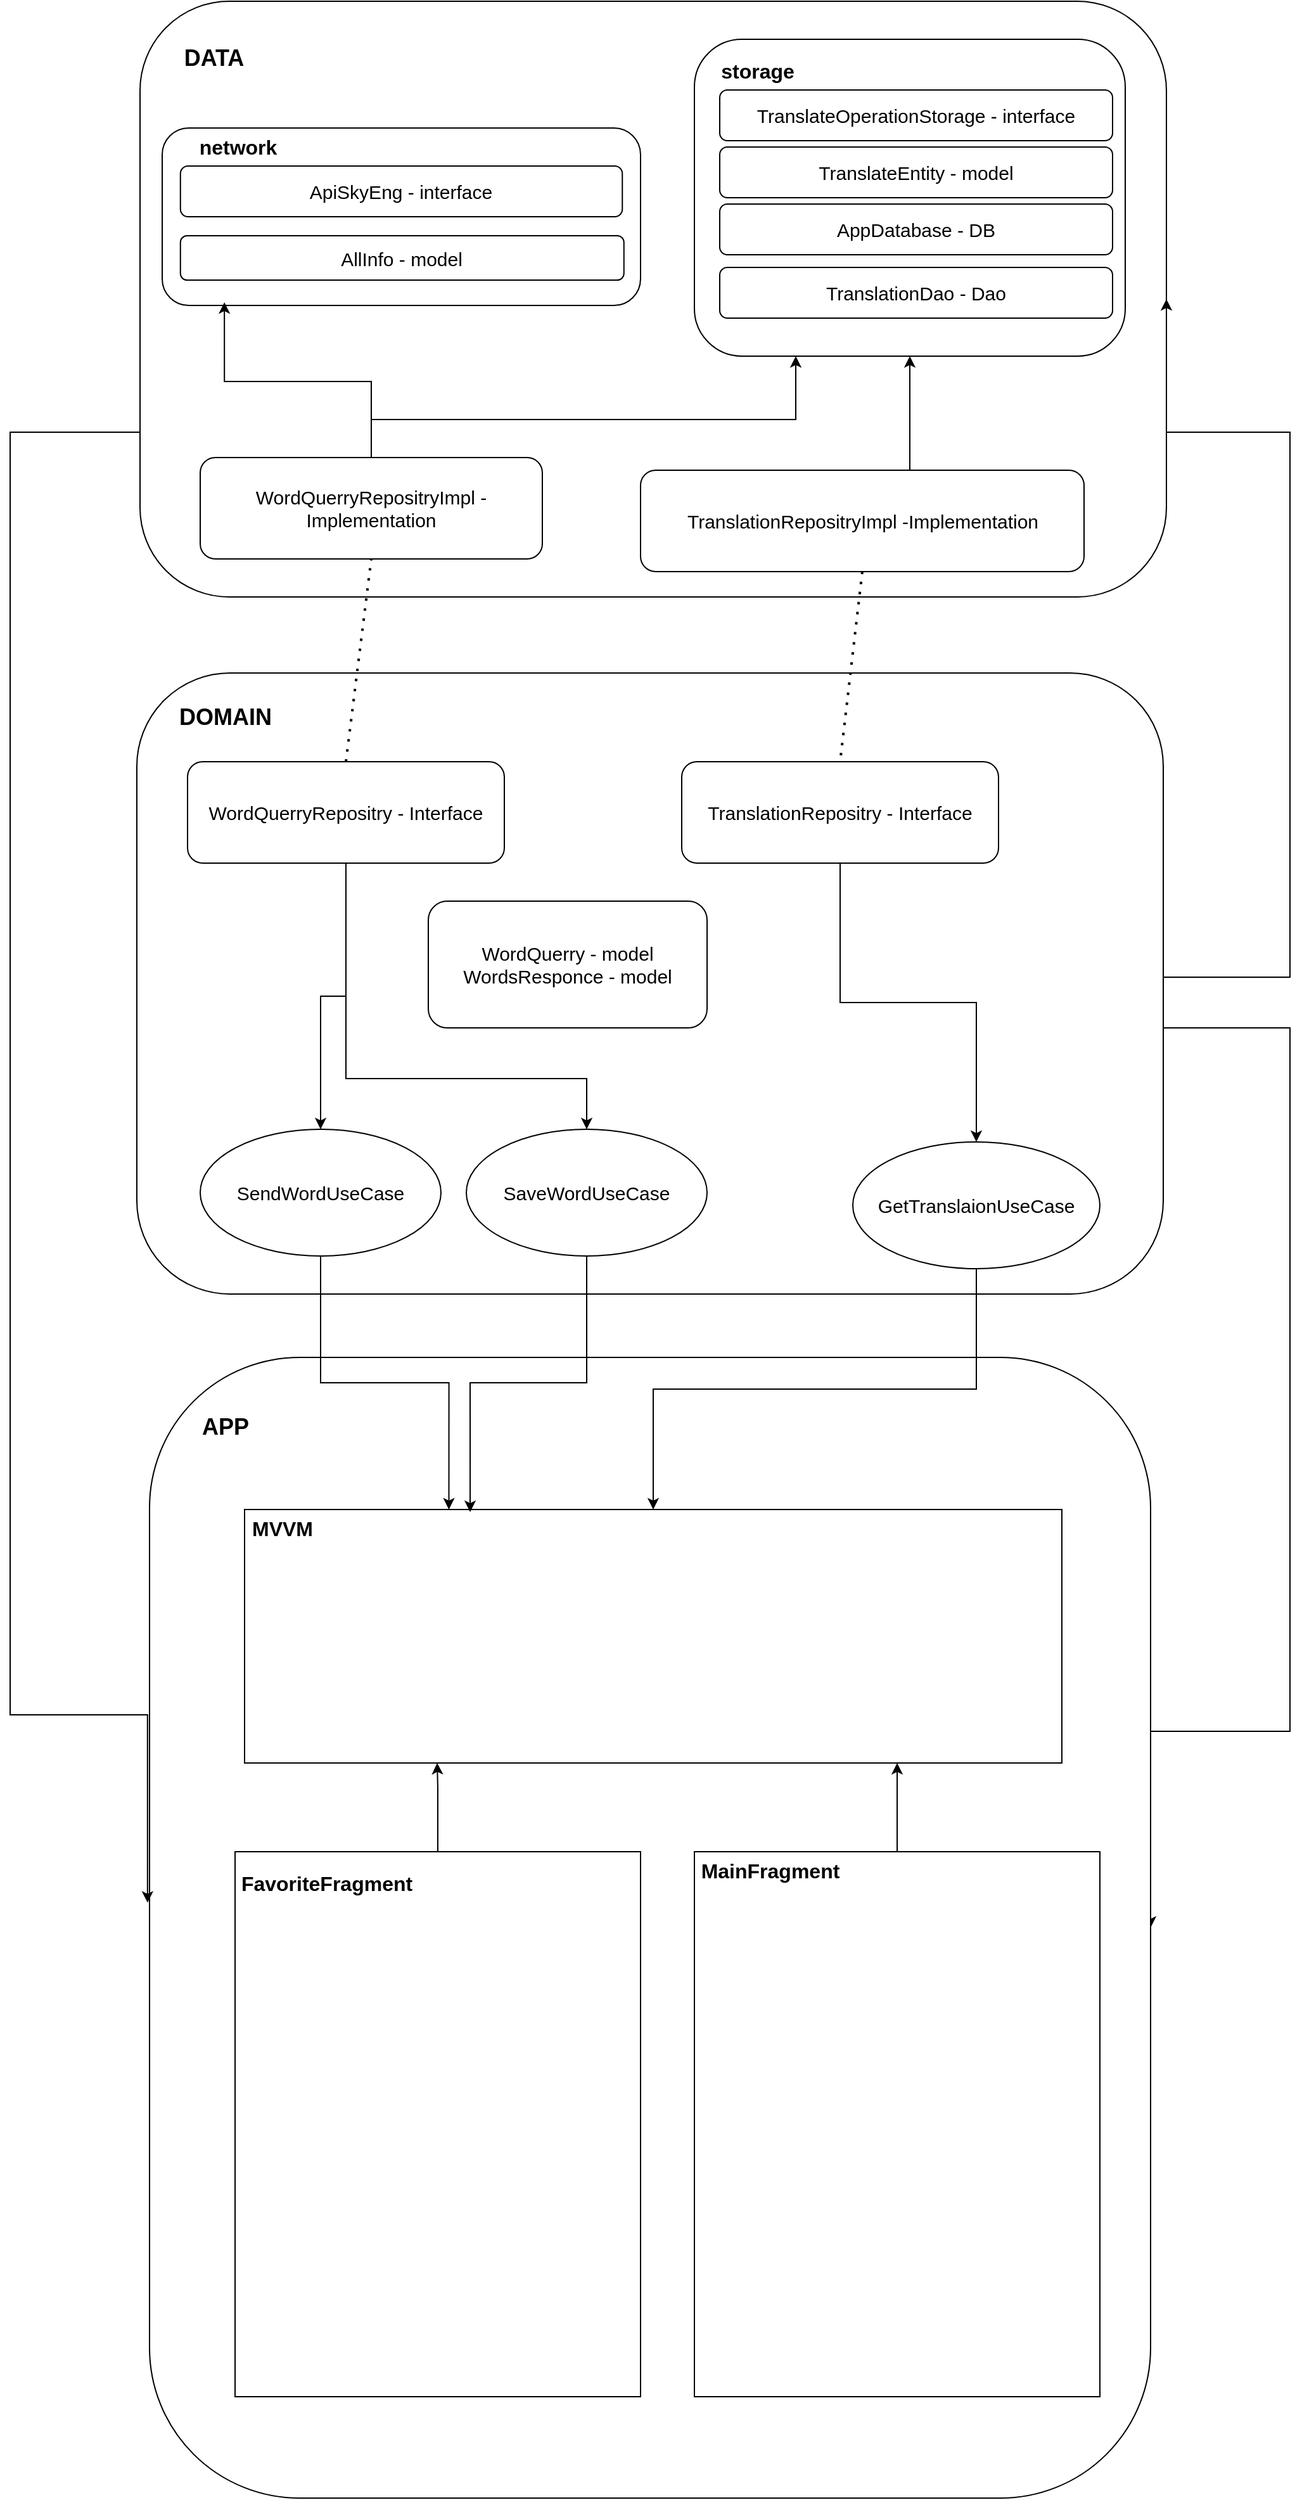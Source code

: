 <mxfile version="24.4.4" type="device">
  <diagram id="1bd0PjWaaaJUznnthjGX" name="Page-1">
    <mxGraphModel dx="1644" dy="1897" grid="1" gridSize="10" guides="1" tooltips="1" connect="1" arrows="1" fold="1" page="1" pageScale="1" pageWidth="850" pageHeight="1100" math="0" shadow="0">
      <root>
        <mxCell id="0" />
        <mxCell id="1" parent="0" />
        <mxCell id="LZ-k2jaxiD31yQg6w45P-14" value="" style="rounded=1;whiteSpace=wrap;html=1;" parent="1" vertex="1">
          <mxGeometry x="105" y="440" width="250" height="120" as="geometry" />
        </mxCell>
        <mxCell id="8oJ6PFNNN3YRL2dfp5-8-1" value="" style="rounded=1;whiteSpace=wrap;html=1;" parent="1" vertex="1">
          <mxGeometry x="-147.5" y="-140" width="810" height="470" as="geometry" />
        </mxCell>
        <mxCell id="8oJ6PFNNN3YRL2dfp5-8-2" value="&lt;b style=&quot;font-size: 18px;&quot;&gt;DATA&lt;/b&gt;" style="text;html=1;align=center;verticalAlign=middle;whiteSpace=wrap;rounded=0;fontSize=18;" parent="1" vertex="1">
          <mxGeometry x="-118.75" y="-110" width="60" height="30" as="geometry" />
        </mxCell>
        <mxCell id="LZ-k2jaxiD31yQg6w45P-18" style="edgeStyle=orthogonalEdgeStyle;rounded=0;orthogonalLoop=1;jettySize=auto;html=1;entryX=1;entryY=0.5;entryDx=0;entryDy=0;" parent="1" source="8oJ6PFNNN3YRL2dfp5-8-4" target="8oJ6PFNNN3YRL2dfp5-8-6" edge="1">
          <mxGeometry relative="1" as="geometry">
            <Array as="points">
              <mxPoint x="760" y="670" />
              <mxPoint x="760" y="1225" />
            </Array>
          </mxGeometry>
        </mxCell>
        <mxCell id="LZ-k2jaxiD31yQg6w45P-19" style="edgeStyle=orthogonalEdgeStyle;rounded=0;orthogonalLoop=1;jettySize=auto;html=1;entryX=1;entryY=0.5;entryDx=0;entryDy=0;" parent="1" source="8oJ6PFNNN3YRL2dfp5-8-4" target="8oJ6PFNNN3YRL2dfp5-8-1" edge="1">
          <mxGeometry relative="1" as="geometry">
            <Array as="points">
              <mxPoint x="760" y="630" />
              <mxPoint x="760" y="200" />
            </Array>
          </mxGeometry>
        </mxCell>
        <mxCell id="8oJ6PFNNN3YRL2dfp5-8-4" value="" style="rounded=1;whiteSpace=wrap;html=1;" parent="1" vertex="1">
          <mxGeometry x="-150" y="390" width="810" height="490" as="geometry" />
        </mxCell>
        <mxCell id="8oJ6PFNNN3YRL2dfp5-8-5" value="&lt;b style=&quot;font-size: 18px;&quot;&gt;DOMAIN&lt;/b&gt;" style="text;html=1;align=center;verticalAlign=middle;whiteSpace=wrap;rounded=0;fontSize=18;" parent="1" vertex="1">
          <mxGeometry x="-110" y="410" width="60" height="30" as="geometry" />
        </mxCell>
        <mxCell id="8oJ6PFNNN3YRL2dfp5-8-6" value="" style="rounded=1;whiteSpace=wrap;html=1;" parent="1" vertex="1">
          <mxGeometry x="-140" y="930" width="790" height="900" as="geometry" />
        </mxCell>
        <mxCell id="8oJ6PFNNN3YRL2dfp5-8-7" value="&lt;b style=&quot;font-size: 18px;&quot;&gt;APP&lt;/b&gt;" style="text;html=1;align=center;verticalAlign=middle;whiteSpace=wrap;rounded=0;fontSize=18;" parent="1" vertex="1">
          <mxGeometry x="-110" y="970" width="60" height="30" as="geometry" />
        </mxCell>
        <mxCell id="8oJ6PFNNN3YRL2dfp5-8-11" value="" style="rounded=0;whiteSpace=wrap;html=1;" parent="1" vertex="1">
          <mxGeometry x="-65" y="1050" width="645" height="200" as="geometry" />
        </mxCell>
        <mxCell id="8oJ6PFNNN3YRL2dfp5-8-13" value="&lt;b&gt;&lt;font style=&quot;font-size: 16px;&quot;&gt;MVVM&lt;/font&gt;&lt;/b&gt;" style="text;html=1;align=center;verticalAlign=middle;whiteSpace=wrap;rounded=0;" parent="1" vertex="1">
          <mxGeometry x="-65" y="1050" width="60" height="30" as="geometry" />
        </mxCell>
        <mxCell id="LZ-k2jaxiD31yQg6w45P-24" style="edgeStyle=orthogonalEdgeStyle;rounded=0;orthogonalLoop=1;jettySize=auto;html=1;" parent="1" source="8oJ6PFNNN3YRL2dfp5-8-14" target="8oJ6PFNNN3YRL2dfp5-8-11" edge="1">
          <mxGeometry relative="1" as="geometry">
            <Array as="points">
              <mxPoint x="250" y="1170" />
              <mxPoint x="250" y="1170" />
            </Array>
          </mxGeometry>
        </mxCell>
        <mxCell id="8oJ6PFNNN3YRL2dfp5-8-14" value="" style="rounded=0;whiteSpace=wrap;html=1;" parent="1" vertex="1">
          <mxGeometry x="290" y="1320" width="320" height="430" as="geometry" />
        </mxCell>
        <mxCell id="8oJ6PFNNN3YRL2dfp5-8-15" value="&lt;b&gt;&lt;font style=&quot;font-size: 16px;&quot;&gt;MainFragment&lt;/font&gt;&lt;/b&gt;" style="text;html=1;align=center;verticalAlign=middle;whiteSpace=wrap;rounded=0;" parent="1" vertex="1">
          <mxGeometry x="320" y="1320" width="60" height="30" as="geometry" />
        </mxCell>
        <mxCell id="LZ-k2jaxiD31yQg6w45P-22" style="edgeStyle=orthogonalEdgeStyle;rounded=0;orthogonalLoop=1;jettySize=auto;html=1;entryX=0.25;entryY=0;entryDx=0;entryDy=0;" parent="1" source="LZ-k2jaxiD31yQg6w45P-1" target="8oJ6PFNNN3YRL2dfp5-8-11" edge="1">
          <mxGeometry relative="1" as="geometry" />
        </mxCell>
        <mxCell id="LZ-k2jaxiD31yQg6w45P-1" value="&lt;span style=&quot;font-size: 15px;&quot;&gt;SendWordUseCase&lt;/span&gt;" style="ellipse;whiteSpace=wrap;html=1;" parent="1" vertex="1">
          <mxGeometry x="-100" y="750" width="190" height="100" as="geometry" />
        </mxCell>
        <mxCell id="LZ-k2jaxiD31yQg6w45P-23" style="edgeStyle=orthogonalEdgeStyle;rounded=0;orthogonalLoop=1;jettySize=auto;html=1;" parent="1" source="LZ-k2jaxiD31yQg6w45P-2" target="8oJ6PFNNN3YRL2dfp5-8-11" edge="1">
          <mxGeometry relative="1" as="geometry" />
        </mxCell>
        <mxCell id="LZ-k2jaxiD31yQg6w45P-2" value="&lt;span style=&quot;font-size: 15px;&quot;&gt;GetTranslaionUseCase&lt;/span&gt;" style="ellipse;whiteSpace=wrap;html=1;" parent="1" vertex="1">
          <mxGeometry x="415" y="760" width="195" height="100" as="geometry" />
        </mxCell>
        <mxCell id="vjC1YBv4b4KqKveLG_Pk-12" style="edgeStyle=orthogonalEdgeStyle;rounded=0;orthogonalLoop=1;jettySize=auto;html=1;" edge="1" parent="1" source="LZ-k2jaxiD31yQg6w45P-10" target="LZ-k2jaxiD31yQg6w45P-31">
          <mxGeometry relative="1" as="geometry">
            <Array as="points">
              <mxPoint x="35" y="190" />
              <mxPoint x="370" y="190" />
            </Array>
          </mxGeometry>
        </mxCell>
        <mxCell id="LZ-k2jaxiD31yQg6w45P-10" value="&lt;span style=&quot;font-size: 15px;&quot;&gt;WordQuerry&lt;/span&gt;&lt;span style=&quot;background-color: initial; font-size: 15px;&quot;&gt;Repositry&lt;/span&gt;&lt;span style=&quot;font-size: 15px;&quot;&gt;Impl -Implementation&lt;/span&gt;" style="rounded=1;whiteSpace=wrap;html=1;" parent="1" vertex="1">
          <mxGeometry x="-100" y="220" width="270" height="80" as="geometry" />
        </mxCell>
        <mxCell id="LZ-k2jaxiD31yQg6w45P-20" style="edgeStyle=orthogonalEdgeStyle;rounded=0;orthogonalLoop=1;jettySize=auto;html=1;" parent="1" source="LZ-k2jaxiD31yQg6w45P-11" target="LZ-k2jaxiD31yQg6w45P-1" edge="1">
          <mxGeometry relative="1" as="geometry" />
        </mxCell>
        <mxCell id="vjC1YBv4b4KqKveLG_Pk-17" style="edgeStyle=orthogonalEdgeStyle;rounded=0;orthogonalLoop=1;jettySize=auto;html=1;" edge="1" parent="1" source="LZ-k2jaxiD31yQg6w45P-11" target="vjC1YBv4b4KqKveLG_Pk-15">
          <mxGeometry relative="1" as="geometry">
            <Array as="points">
              <mxPoint x="15" y="710" />
              <mxPoint x="205" y="710" />
            </Array>
          </mxGeometry>
        </mxCell>
        <mxCell id="LZ-k2jaxiD31yQg6w45P-11" value="&lt;span style=&quot;font-size: 15px;&quot;&gt;WordQuerry&lt;/span&gt;&lt;span style=&quot;font-size: 15px; background-color: initial;&quot;&gt;Repositry - Interface&lt;/span&gt;" style="rounded=1;whiteSpace=wrap;html=1;" parent="1" vertex="1">
          <mxGeometry x="-110" y="460" width="250" height="80" as="geometry" />
        </mxCell>
        <mxCell id="LZ-k2jaxiD31yQg6w45P-17" style="edgeStyle=orthogonalEdgeStyle;rounded=0;orthogonalLoop=1;jettySize=auto;html=1;entryX=-0.002;entryY=0.478;entryDx=0;entryDy=0;entryPerimeter=0;" parent="1" source="8oJ6PFNNN3YRL2dfp5-8-1" target="8oJ6PFNNN3YRL2dfp5-8-6" edge="1">
          <mxGeometry relative="1" as="geometry">
            <Array as="points">
              <mxPoint x="-250" y="200" />
              <mxPoint x="-250" y="1212" />
            </Array>
          </mxGeometry>
        </mxCell>
        <mxCell id="LZ-k2jaxiD31yQg6w45P-25" value="" style="endArrow=none;dashed=1;html=1;dashPattern=1 3;strokeWidth=2;rounded=0;exitX=0.5;exitY=0;exitDx=0;exitDy=0;entryX=0.5;entryY=1;entryDx=0;entryDy=0;" parent="1" source="LZ-k2jaxiD31yQg6w45P-11" target="LZ-k2jaxiD31yQg6w45P-10" edge="1">
          <mxGeometry width="50" height="50" relative="1" as="geometry">
            <mxPoint x="30" y="410" as="sourcePoint" />
            <mxPoint x="80" y="360" as="targetPoint" />
          </mxGeometry>
        </mxCell>
        <mxCell id="LZ-k2jaxiD31yQg6w45P-31" value="" style="rounded=1;whiteSpace=wrap;html=1;" parent="1" vertex="1">
          <mxGeometry x="290" y="-110" width="340" height="250" as="geometry" />
        </mxCell>
        <mxCell id="LZ-k2jaxiD31yQg6w45P-32" value="&lt;b style=&quot;font-size: 16px;&quot;&gt;storage&lt;/b&gt;" style="text;html=1;align=center;verticalAlign=middle;whiteSpace=wrap;rounded=0;fontSize=16;" parent="1" vertex="1">
          <mxGeometry x="310" y="-100" width="60" height="30" as="geometry" />
        </mxCell>
        <mxCell id="LZ-k2jaxiD31yQg6w45P-26" value="&lt;font style=&quot;font-size: 15px;&quot;&gt;TranslateOperationStorage - interface&lt;/font&gt;" style="rounded=1;whiteSpace=wrap;html=1;" parent="1" vertex="1">
          <mxGeometry x="310" y="-70" width="310" height="40" as="geometry" />
        </mxCell>
        <mxCell id="LZ-k2jaxiD31yQg6w45P-33" value="&lt;font style=&quot;font-size: 15px;&quot;&gt;TranslateEntity - model&lt;/font&gt;" style="rounded=1;whiteSpace=wrap;html=1;" parent="1" vertex="1">
          <mxGeometry x="310" y="-25" width="310" height="40" as="geometry" />
        </mxCell>
        <mxCell id="LZ-k2jaxiD31yQg6w45P-34" value="" style="rounded=1;whiteSpace=wrap;html=1;" parent="1" vertex="1">
          <mxGeometry x="-130" y="-40" width="377.5" height="140" as="geometry" />
        </mxCell>
        <mxCell id="LZ-k2jaxiD31yQg6w45P-35" value="&lt;b style=&quot;font-size: 16px;&quot;&gt;network&lt;/b&gt;" style="text;html=1;align=center;verticalAlign=middle;whiteSpace=wrap;rounded=0;fontSize=16;" parent="1" vertex="1">
          <mxGeometry x="-100" y="-40" width="60" height="30" as="geometry" />
        </mxCell>
        <mxCell id="LZ-k2jaxiD31yQg6w45P-36" value="&lt;font style=&quot;font-size: 15px;&quot;&gt;ApiSkyEng - interface&lt;/font&gt;" style="rounded=1;whiteSpace=wrap;html=1;" parent="1" vertex="1">
          <mxGeometry x="-115.62" y="-10" width="348.75" height="40" as="geometry" />
        </mxCell>
        <mxCell id="LZ-k2jaxiD31yQg6w45P-5" value="&lt;font style=&quot;font-size: 15px;&quot;&gt;AllInfo - model&lt;/font&gt;" style="rounded=1;whiteSpace=wrap;html=1;" parent="1" vertex="1">
          <mxGeometry x="-115.62" y="45" width="350" height="35" as="geometry" />
        </mxCell>
        <mxCell id="ZGW3VFv3eTraD-QCGIZt-3" style="edgeStyle=orthogonalEdgeStyle;rounded=0;orthogonalLoop=1;jettySize=auto;html=1;" parent="1" source="ZGW3VFv3eTraD-QCGIZt-1" target="8oJ6PFNNN3YRL2dfp5-8-11" edge="1">
          <mxGeometry relative="1" as="geometry">
            <Array as="points">
              <mxPoint x="87" y="1270" />
              <mxPoint x="87" y="1270" />
            </Array>
          </mxGeometry>
        </mxCell>
        <mxCell id="ZGW3VFv3eTraD-QCGIZt-1" value="" style="rounded=0;whiteSpace=wrap;html=1;" parent="1" vertex="1">
          <mxGeometry x="-72.5" y="1320" width="320" height="430" as="geometry" />
        </mxCell>
        <mxCell id="ZGW3VFv3eTraD-QCGIZt-2" value="&lt;b&gt;&lt;font style=&quot;font-size: 16px;&quot;&gt;FavoriteFragment&lt;/font&gt;&lt;/b&gt;" style="text;html=1;align=center;verticalAlign=middle;whiteSpace=wrap;rounded=0;" parent="1" vertex="1">
          <mxGeometry x="-30" y="1330" width="60" height="30" as="geometry" />
        </mxCell>
        <mxCell id="vjC1YBv4b4KqKveLG_Pk-1" value="&lt;span style=&quot;font-size: 15px;&quot;&gt;AppDatabase - DB&lt;/span&gt;" style="rounded=1;whiteSpace=wrap;html=1;" vertex="1" parent="1">
          <mxGeometry x="310" y="20" width="310" height="40" as="geometry" />
        </mxCell>
        <mxCell id="vjC1YBv4b4KqKveLG_Pk-2" value="&lt;span style=&quot;font-size: 15px;&quot;&gt;TranslationDao - Dao&lt;/span&gt;" style="rounded=1;whiteSpace=wrap;html=1;" vertex="1" parent="1">
          <mxGeometry x="310" y="70" width="310" height="40" as="geometry" />
        </mxCell>
        <mxCell id="vjC1YBv4b4KqKveLG_Pk-5" style="edgeStyle=orthogonalEdgeStyle;rounded=0;orthogonalLoop=1;jettySize=auto;html=1;" edge="1" parent="1" source="vjC1YBv4b4KqKveLG_Pk-3" target="LZ-k2jaxiD31yQg6w45P-2">
          <mxGeometry relative="1" as="geometry" />
        </mxCell>
        <mxCell id="vjC1YBv4b4KqKveLG_Pk-3" value="&lt;span style=&quot;font-size: 15px;&quot;&gt;TranslationRepositry - Interface&lt;/span&gt;" style="rounded=1;whiteSpace=wrap;html=1;" vertex="1" parent="1">
          <mxGeometry x="280" y="460" width="250" height="80" as="geometry" />
        </mxCell>
        <mxCell id="vjC1YBv4b4KqKveLG_Pk-13" style="edgeStyle=orthogonalEdgeStyle;rounded=0;orthogonalLoop=1;jettySize=auto;html=1;entryX=0.5;entryY=1;entryDx=0;entryDy=0;" edge="1" parent="1" source="vjC1YBv4b4KqKveLG_Pk-6" target="LZ-k2jaxiD31yQg6w45P-31">
          <mxGeometry relative="1" as="geometry">
            <Array as="points">
              <mxPoint x="460" y="210" />
              <mxPoint x="460" y="210" />
            </Array>
          </mxGeometry>
        </mxCell>
        <mxCell id="vjC1YBv4b4KqKveLG_Pk-6" value="&lt;span style=&quot;font-size: 15px;&quot;&gt;TranslationRepositryImpl&lt;/span&gt;&lt;span style=&quot;font-size: 15px;&quot;&gt;&amp;nbsp;-Implementation&lt;/span&gt;" style="rounded=1;whiteSpace=wrap;html=1;" vertex="1" parent="1">
          <mxGeometry x="247.5" y="230" width="350" height="80" as="geometry" />
        </mxCell>
        <mxCell id="vjC1YBv4b4KqKveLG_Pk-7" value="" style="endArrow=none;dashed=1;html=1;dashPattern=1 3;strokeWidth=2;rounded=0;entryX=0.5;entryY=0;entryDx=0;entryDy=0;exitX=0.5;exitY=1;exitDx=0;exitDy=0;" edge="1" parent="1" source="vjC1YBv4b4KqKveLG_Pk-6" target="vjC1YBv4b4KqKveLG_Pk-3">
          <mxGeometry width="50" height="50" relative="1" as="geometry">
            <mxPoint x="190" y="180" as="sourcePoint" />
            <mxPoint x="240" y="130" as="targetPoint" />
          </mxGeometry>
        </mxCell>
        <mxCell id="vjC1YBv4b4KqKveLG_Pk-11" style="edgeStyle=orthogonalEdgeStyle;rounded=0;orthogonalLoop=1;jettySize=auto;html=1;entryX=0.13;entryY=0.982;entryDx=0;entryDy=0;entryPerimeter=0;" edge="1" parent="1" source="LZ-k2jaxiD31yQg6w45P-10" target="LZ-k2jaxiD31yQg6w45P-34">
          <mxGeometry relative="1" as="geometry" />
        </mxCell>
        <mxCell id="vjC1YBv4b4KqKveLG_Pk-14" value="&lt;font style=&quot;font-size: 15px;&quot;&gt;WordQuerry - model&lt;br&gt;WordsResponce - model&lt;/font&gt;" style="rounded=1;whiteSpace=wrap;html=1;" vertex="1" parent="1">
          <mxGeometry x="80" y="570" width="220" height="100" as="geometry" />
        </mxCell>
        <mxCell id="vjC1YBv4b4KqKveLG_Pk-15" value="&lt;span style=&quot;font-size: 15px;&quot;&gt;SaveWordUseCase&lt;/span&gt;" style="ellipse;whiteSpace=wrap;html=1;" vertex="1" parent="1">
          <mxGeometry x="110" y="750" width="190" height="100" as="geometry" />
        </mxCell>
        <mxCell id="vjC1YBv4b4KqKveLG_Pk-16" style="edgeStyle=orthogonalEdgeStyle;rounded=0;orthogonalLoop=1;jettySize=auto;html=1;entryX=0.276;entryY=0.01;entryDx=0;entryDy=0;entryPerimeter=0;" edge="1" parent="1" source="vjC1YBv4b4KqKveLG_Pk-15" target="8oJ6PFNNN3YRL2dfp5-8-11">
          <mxGeometry relative="1" as="geometry" />
        </mxCell>
      </root>
    </mxGraphModel>
  </diagram>
</mxfile>
